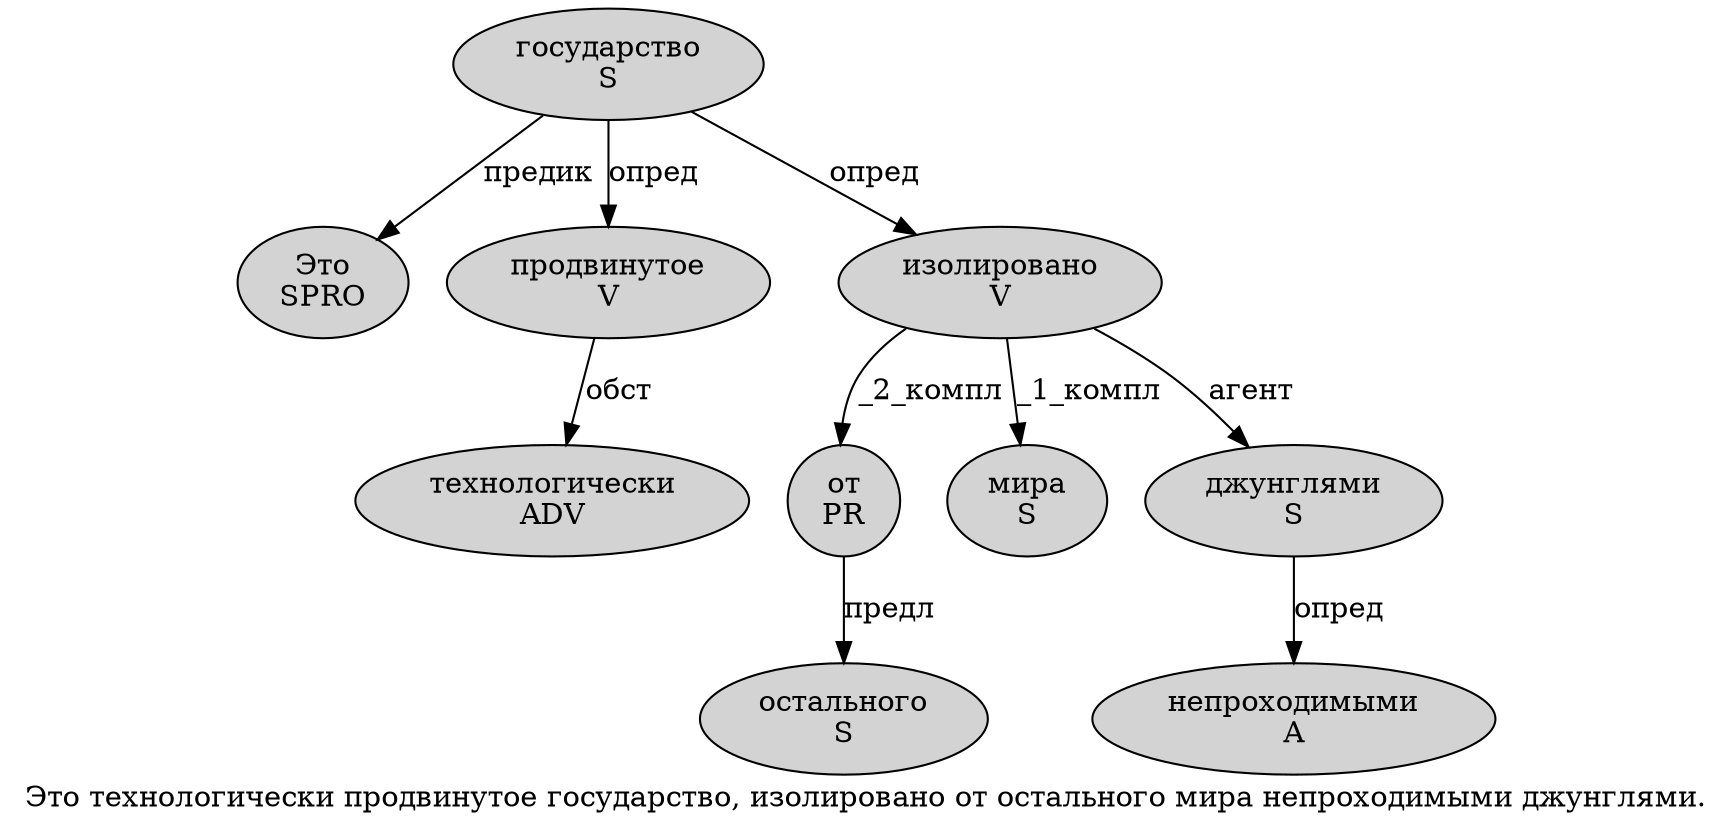 digraph SENTENCE_1652 {
	graph [label="Это технологически продвинутое государство, изолировано от остального мира непроходимыми джунглями."]
	node [style=filled]
		0 [label="Это
SPRO" color="" fillcolor=lightgray penwidth=1 shape=ellipse]
		1 [label="технологически
ADV" color="" fillcolor=lightgray penwidth=1 shape=ellipse]
		2 [label="продвинутое
V" color="" fillcolor=lightgray penwidth=1 shape=ellipse]
		3 [label="государство
S" color="" fillcolor=lightgray penwidth=1 shape=ellipse]
		5 [label="изолировано
V" color="" fillcolor=lightgray penwidth=1 shape=ellipse]
		6 [label="от
PR" color="" fillcolor=lightgray penwidth=1 shape=ellipse]
		7 [label="остального
S" color="" fillcolor=lightgray penwidth=1 shape=ellipse]
		8 [label="мира
S" color="" fillcolor=lightgray penwidth=1 shape=ellipse]
		9 [label="непроходимыми
A" color="" fillcolor=lightgray penwidth=1 shape=ellipse]
		10 [label="джунглями
S" color="" fillcolor=lightgray penwidth=1 shape=ellipse]
			2 -> 1 [label="обст"]
			5 -> 6 [label="_2_компл"]
			5 -> 8 [label="_1_компл"]
			5 -> 10 [label="агент"]
			3 -> 0 [label="предик"]
			3 -> 2 [label="опред"]
			3 -> 5 [label="опред"]
			10 -> 9 [label="опред"]
			6 -> 7 [label="предл"]
}